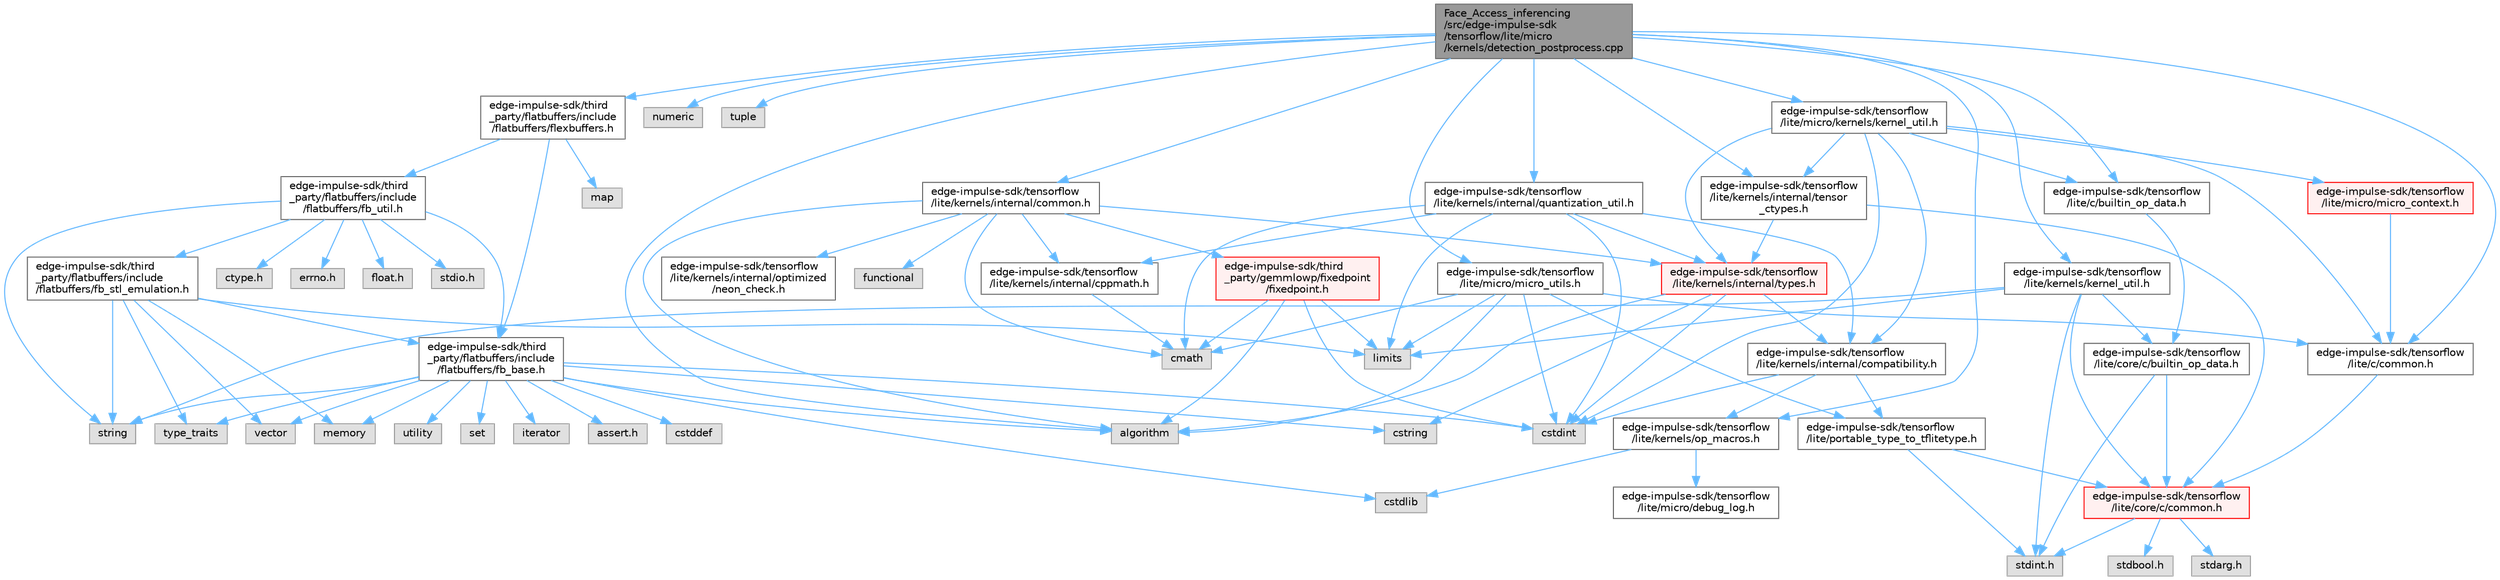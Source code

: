 digraph "Face_Access_inferencing/src/edge-impulse-sdk/tensorflow/lite/micro/kernels/detection_postprocess.cpp"
{
 // LATEX_PDF_SIZE
  bgcolor="transparent";
  edge [fontname=Helvetica,fontsize=10,labelfontname=Helvetica,labelfontsize=10];
  node [fontname=Helvetica,fontsize=10,shape=box,height=0.2,width=0.4];
  Node1 [id="Node000001",label="Face_Access_inferencing\l/src/edge-impulse-sdk\l/tensorflow/lite/micro\l/kernels/detection_postprocess.cpp",height=0.2,width=0.4,color="gray40", fillcolor="grey60", style="filled", fontcolor="black",tooltip=" "];
  Node1 -> Node2 [id="edge100_Node000001_Node000002",color="steelblue1",style="solid",tooltip=" "];
  Node2 [id="Node000002",label="algorithm",height=0.2,width=0.4,color="grey60", fillcolor="#E0E0E0", style="filled",tooltip=" "];
  Node1 -> Node3 [id="edge101_Node000001_Node000003",color="steelblue1",style="solid",tooltip=" "];
  Node3 [id="Node000003",label="numeric",height=0.2,width=0.4,color="grey60", fillcolor="#E0E0E0", style="filled",tooltip=" "];
  Node1 -> Node4 [id="edge102_Node000001_Node000004",color="steelblue1",style="solid",tooltip=" "];
  Node4 [id="Node000004",label="tuple",height=0.2,width=0.4,color="grey60", fillcolor="#E0E0E0", style="filled",tooltip=" "];
  Node1 -> Node5 [id="edge103_Node000001_Node000005",color="steelblue1",style="solid",tooltip=" "];
  Node5 [id="Node000005",label="edge-impulse-sdk/third\l_party/flatbuffers/include\l/flatbuffers/flexbuffers.h",height=0.2,width=0.4,color="grey40", fillcolor="white", style="filled",URL="$_face___access__inferencing_2src_2edge-impulse-sdk_2third__party_2flatbuffers_2include_2flatbuffers_2flexbuffers_8h.html",tooltip=" "];
  Node5 -> Node6 [id="edge104_Node000005_Node000006",color="steelblue1",style="solid",tooltip=" "];
  Node6 [id="Node000006",label="map",height=0.2,width=0.4,color="grey60", fillcolor="#E0E0E0", style="filled",tooltip=" "];
  Node5 -> Node7 [id="edge105_Node000005_Node000007",color="steelblue1",style="solid",tooltip=" "];
  Node7 [id="Node000007",label="edge-impulse-sdk/third\l_party/flatbuffers/include\l/flatbuffers/fb_base.h",height=0.2,width=0.4,color="grey40", fillcolor="white", style="filled",URL="$fb__base_8h.html",tooltip=" "];
  Node7 -> Node8 [id="edge106_Node000007_Node000008",color="steelblue1",style="solid",tooltip=" "];
  Node8 [id="Node000008",label="assert.h",height=0.2,width=0.4,color="grey60", fillcolor="#E0E0E0", style="filled",tooltip=" "];
  Node7 -> Node9 [id="edge107_Node000007_Node000009",color="steelblue1",style="solid",tooltip=" "];
  Node9 [id="Node000009",label="cstdint",height=0.2,width=0.4,color="grey60", fillcolor="#E0E0E0", style="filled",tooltip=" "];
  Node7 -> Node10 [id="edge108_Node000007_Node000010",color="steelblue1",style="solid",tooltip=" "];
  Node10 [id="Node000010",label="cstddef",height=0.2,width=0.4,color="grey60", fillcolor="#E0E0E0", style="filled",tooltip=" "];
  Node7 -> Node11 [id="edge109_Node000007_Node000011",color="steelblue1",style="solid",tooltip=" "];
  Node11 [id="Node000011",label="cstdlib",height=0.2,width=0.4,color="grey60", fillcolor="#E0E0E0", style="filled",tooltip=" "];
  Node7 -> Node12 [id="edge110_Node000007_Node000012",color="steelblue1",style="solid",tooltip=" "];
  Node12 [id="Node000012",label="cstring",height=0.2,width=0.4,color="grey60", fillcolor="#E0E0E0", style="filled",tooltip=" "];
  Node7 -> Node13 [id="edge111_Node000007_Node000013",color="steelblue1",style="solid",tooltip=" "];
  Node13 [id="Node000013",label="utility",height=0.2,width=0.4,color="grey60", fillcolor="#E0E0E0", style="filled",tooltip=" "];
  Node7 -> Node14 [id="edge112_Node000007_Node000014",color="steelblue1",style="solid",tooltip=" "];
  Node14 [id="Node000014",label="string",height=0.2,width=0.4,color="grey60", fillcolor="#E0E0E0", style="filled",tooltip=" "];
  Node7 -> Node15 [id="edge113_Node000007_Node000015",color="steelblue1",style="solid",tooltip=" "];
  Node15 [id="Node000015",label="type_traits",height=0.2,width=0.4,color="grey60", fillcolor="#E0E0E0", style="filled",tooltip=" "];
  Node7 -> Node16 [id="edge114_Node000007_Node000016",color="steelblue1",style="solid",tooltip=" "];
  Node16 [id="Node000016",label="vector",height=0.2,width=0.4,color="grey60", fillcolor="#E0E0E0", style="filled",tooltip=" "];
  Node7 -> Node17 [id="edge115_Node000007_Node000017",color="steelblue1",style="solid",tooltip=" "];
  Node17 [id="Node000017",label="set",height=0.2,width=0.4,color="grey60", fillcolor="#E0E0E0", style="filled",tooltip=" "];
  Node7 -> Node2 [id="edge116_Node000007_Node000002",color="steelblue1",style="solid",tooltip=" "];
  Node7 -> Node18 [id="edge117_Node000007_Node000018",color="steelblue1",style="solid",tooltip=" "];
  Node18 [id="Node000018",label="iterator",height=0.2,width=0.4,color="grey60", fillcolor="#E0E0E0", style="filled",tooltip=" "];
  Node7 -> Node19 [id="edge118_Node000007_Node000019",color="steelblue1",style="solid",tooltip=" "];
  Node19 [id="Node000019",label="memory",height=0.2,width=0.4,color="grey60", fillcolor="#E0E0E0", style="filled",tooltip=" "];
  Node5 -> Node20 [id="edge119_Node000005_Node000020",color="steelblue1",style="solid",tooltip=" "];
  Node20 [id="Node000020",label="edge-impulse-sdk/third\l_party/flatbuffers/include\l/flatbuffers/fb_util.h",height=0.2,width=0.4,color="grey40", fillcolor="white", style="filled",URL="$fb__util_8h.html",tooltip=" "];
  Node20 -> Node21 [id="edge120_Node000020_Node000021",color="steelblue1",style="solid",tooltip=" "];
  Node21 [id="Node000021",label="ctype.h",height=0.2,width=0.4,color="grey60", fillcolor="#E0E0E0", style="filled",tooltip=" "];
  Node20 -> Node22 [id="edge121_Node000020_Node000022",color="steelblue1",style="solid",tooltip=" "];
  Node22 [id="Node000022",label="errno.h",height=0.2,width=0.4,color="grey60", fillcolor="#E0E0E0", style="filled",tooltip=" "];
  Node20 -> Node7 [id="edge122_Node000020_Node000007",color="steelblue1",style="solid",tooltip=" "];
  Node20 -> Node23 [id="edge123_Node000020_Node000023",color="steelblue1",style="solid",tooltip=" "];
  Node23 [id="Node000023",label="edge-impulse-sdk/third\l_party/flatbuffers/include\l/flatbuffers/fb_stl_emulation.h",height=0.2,width=0.4,color="grey40", fillcolor="white", style="filled",URL="$fb__stl__emulation_8h.html",tooltip=" "];
  Node23 -> Node7 [id="edge124_Node000023_Node000007",color="steelblue1",style="solid",tooltip=" "];
  Node23 -> Node14 [id="edge125_Node000023_Node000014",color="steelblue1",style="solid",tooltip=" "];
  Node23 -> Node15 [id="edge126_Node000023_Node000015",color="steelblue1",style="solid",tooltip=" "];
  Node23 -> Node16 [id="edge127_Node000023_Node000016",color="steelblue1",style="solid",tooltip=" "];
  Node23 -> Node19 [id="edge128_Node000023_Node000019",color="steelblue1",style="solid",tooltip=" "];
  Node23 -> Node24 [id="edge129_Node000023_Node000024",color="steelblue1",style="solid",tooltip=" "];
  Node24 [id="Node000024",label="limits",height=0.2,width=0.4,color="grey60", fillcolor="#E0E0E0", style="filled",tooltip=" "];
  Node20 -> Node25 [id="edge130_Node000020_Node000025",color="steelblue1",style="solid",tooltip=" "];
  Node25 [id="Node000025",label="float.h",height=0.2,width=0.4,color="grey60", fillcolor="#E0E0E0", style="filled",tooltip=" "];
  Node20 -> Node26 [id="edge131_Node000020_Node000026",color="steelblue1",style="solid",tooltip=" "];
  Node26 [id="Node000026",label="stdio.h",height=0.2,width=0.4,color="grey60", fillcolor="#E0E0E0", style="filled",tooltip=" "];
  Node20 -> Node14 [id="edge132_Node000020_Node000014",color="steelblue1",style="solid",tooltip=" "];
  Node1 -> Node27 [id="edge133_Node000001_Node000027",color="steelblue1",style="solid",tooltip=" "];
  Node27 [id="Node000027",label="edge-impulse-sdk/tensorflow\l/lite/c/builtin_op_data.h",height=0.2,width=0.4,color="grey40", fillcolor="white", style="filled",URL="$_face___access__inferencing_2src_2edge-impulse-sdk_2tensorflow_2lite_2c_2builtin__op__data_8h.html",tooltip=" "];
  Node27 -> Node28 [id="edge134_Node000027_Node000028",color="steelblue1",style="solid",tooltip=" "];
  Node28 [id="Node000028",label="edge-impulse-sdk/tensorflow\l/lite/core/c/builtin_op_data.h",height=0.2,width=0.4,color="grey40", fillcolor="white", style="filled",URL="$_face___access__inferencing_2src_2edge-impulse-sdk_2tensorflow_2lite_2core_2c_2builtin__op__data_8h.html",tooltip=" "];
  Node28 -> Node29 [id="edge135_Node000028_Node000029",color="steelblue1",style="solid",tooltip=" "];
  Node29 [id="Node000029",label="stdint.h",height=0.2,width=0.4,color="grey60", fillcolor="#E0E0E0", style="filled",tooltip=" "];
  Node28 -> Node30 [id="edge136_Node000028_Node000030",color="steelblue1",style="solid",tooltip=" "];
  Node30 [id="Node000030",label="edge-impulse-sdk/tensorflow\l/lite/core/c/common.h",height=0.2,width=0.4,color="red", fillcolor="#FFF0F0", style="filled",URL="$_face___access__inferencing_2src_2edge-impulse-sdk_2tensorflow_2lite_2core_2c_2common_8h.html",tooltip=" "];
  Node30 -> Node31 [id="edge137_Node000030_Node000031",color="steelblue1",style="solid",tooltip=" "];
  Node31 [id="Node000031",label="stdarg.h",height=0.2,width=0.4,color="grey60", fillcolor="#E0E0E0", style="filled",tooltip=" "];
  Node30 -> Node32 [id="edge138_Node000030_Node000032",color="steelblue1",style="solid",tooltip=" "];
  Node32 [id="Node000032",label="stdbool.h",height=0.2,width=0.4,color="grey60", fillcolor="#E0E0E0", style="filled",tooltip=" "];
  Node30 -> Node29 [id="edge139_Node000030_Node000029",color="steelblue1",style="solid",tooltip=" "];
  Node1 -> Node35 [id="edge140_Node000001_Node000035",color="steelblue1",style="solid",tooltip=" "];
  Node35 [id="Node000035",label="edge-impulse-sdk/tensorflow\l/lite/c/common.h",height=0.2,width=0.4,color="grey40", fillcolor="white", style="filled",URL="$_face___access__inferencing_2src_2edge-impulse-sdk_2tensorflow_2lite_2c_2common_8h.html",tooltip=" "];
  Node35 -> Node30 [id="edge141_Node000035_Node000030",color="steelblue1",style="solid",tooltip=" "];
  Node1 -> Node36 [id="edge142_Node000001_Node000036",color="steelblue1",style="solid",tooltip=" "];
  Node36 [id="Node000036",label="edge-impulse-sdk/tensorflow\l/lite/kernels/internal/common.h",height=0.2,width=0.4,color="grey40", fillcolor="white", style="filled",URL="$_face___access__inferencing_2src_2edge-impulse-sdk_2tensorflow_2lite_2kernels_2internal_2common_8h.html",tooltip=" "];
  Node36 -> Node2 [id="edge143_Node000036_Node000002",color="steelblue1",style="solid",tooltip=" "];
  Node36 -> Node37 [id="edge144_Node000036_Node000037",color="steelblue1",style="solid",tooltip=" "];
  Node37 [id="Node000037",label="cmath",height=0.2,width=0.4,color="grey60", fillcolor="#E0E0E0", style="filled",tooltip=" "];
  Node36 -> Node38 [id="edge145_Node000036_Node000038",color="steelblue1",style="solid",tooltip=" "];
  Node38 [id="Node000038",label="functional",height=0.2,width=0.4,color="grey60", fillcolor="#E0E0E0", style="filled",tooltip=" "];
  Node36 -> Node39 [id="edge146_Node000036_Node000039",color="steelblue1",style="solid",tooltip=" "];
  Node39 [id="Node000039",label="edge-impulse-sdk/third\l_party/gemmlowp/fixedpoint\l/fixedpoint.h",height=0.2,width=0.4,color="red", fillcolor="#FFF0F0", style="filled",URL="$_face___access__inferencing_2src_2edge-impulse-sdk_2third__party_2gemmlowp_2fixedpoint_2fixedpoint_8h.html",tooltip=" "];
  Node39 -> Node2 [id="edge147_Node000039_Node000002",color="steelblue1",style="solid",tooltip=" "];
  Node39 -> Node37 [id="edge148_Node000039_Node000037",color="steelblue1",style="solid",tooltip=" "];
  Node39 -> Node9 [id="edge149_Node000039_Node000009",color="steelblue1",style="solid",tooltip=" "];
  Node39 -> Node24 [id="edge150_Node000039_Node000024",color="steelblue1",style="solid",tooltip=" "];
  Node36 -> Node42 [id="edge151_Node000036_Node000042",color="steelblue1",style="solid",tooltip=" "];
  Node42 [id="Node000042",label="edge-impulse-sdk/tensorflow\l/lite/kernels/internal/cppmath.h",height=0.2,width=0.4,color="grey40", fillcolor="white", style="filled",URL="$_face___access__inferencing_2src_2edge-impulse-sdk_2tensorflow_2lite_2kernels_2internal_2cppmath_8h.html",tooltip=" "];
  Node42 -> Node37 [id="edge152_Node000042_Node000037",color="steelblue1",style="solid",tooltip=" "];
  Node36 -> Node43 [id="edge153_Node000036_Node000043",color="steelblue1",style="solid",tooltip=" "];
  Node43 [id="Node000043",label="edge-impulse-sdk/tensorflow\l/lite/kernels/internal/optimized\l/neon_check.h",height=0.2,width=0.4,color="grey40", fillcolor="white", style="filled",URL="$_face___access__inferencing_2src_2edge-impulse-sdk_2tensorflow_2lite_2kernels_2internal_2optimized_2neon__check_8h.html",tooltip=" "];
  Node36 -> Node44 [id="edge154_Node000036_Node000044",color="steelblue1",style="solid",tooltip=" "];
  Node44 [id="Node000044",label="edge-impulse-sdk/tensorflow\l/lite/kernels/internal/types.h",height=0.2,width=0.4,color="red", fillcolor="#FFF0F0", style="filled",URL="$_face___access__inferencing_2src_2edge-impulse-sdk_2tensorflow_2lite_2kernels_2internal_2types_8h.html",tooltip=" "];
  Node44 -> Node2 [id="edge155_Node000044_Node000002",color="steelblue1",style="solid",tooltip=" "];
  Node44 -> Node9 [id="edge156_Node000044_Node000009",color="steelblue1",style="solid",tooltip=" "];
  Node44 -> Node12 [id="edge157_Node000044_Node000012",color="steelblue1",style="solid",tooltip=" "];
  Node44 -> Node46 [id="edge158_Node000044_Node000046",color="steelblue1",style="solid",tooltip=" "];
  Node46 [id="Node000046",label="edge-impulse-sdk/tensorflow\l/lite/kernels/internal/compatibility.h",height=0.2,width=0.4,color="grey40", fillcolor="white", style="filled",URL="$_face___access__inferencing_2src_2edge-impulse-sdk_2tensorflow_2lite_2kernels_2internal_2compatibility_8h.html",tooltip=" "];
  Node46 -> Node9 [id="edge159_Node000046_Node000009",color="steelblue1",style="solid",tooltip=" "];
  Node46 -> Node47 [id="edge160_Node000046_Node000047",color="steelblue1",style="solid",tooltip=" "];
  Node47 [id="Node000047",label="edge-impulse-sdk/tensorflow\l/lite/portable_type_to_tflitetype.h",height=0.2,width=0.4,color="grey40", fillcolor="white", style="filled",URL="$_face___access__inferencing_2src_2edge-impulse-sdk_2tensorflow_2lite_2portable__type__to__tflitetype_8h.html",tooltip=" "];
  Node47 -> Node29 [id="edge161_Node000047_Node000029",color="steelblue1",style="solid",tooltip=" "];
  Node47 -> Node30 [id="edge162_Node000047_Node000030",color="steelblue1",style="solid",tooltip=" "];
  Node46 -> Node48 [id="edge163_Node000046_Node000048",color="steelblue1",style="solid",tooltip=" "];
  Node48 [id="Node000048",label="edge-impulse-sdk/tensorflow\l/lite/kernels/op_macros.h",height=0.2,width=0.4,color="grey40", fillcolor="white", style="filled",URL="$_face___access__inferencing_2src_2edge-impulse-sdk_2tensorflow_2lite_2kernels_2op__macros_8h.html",tooltip=" "];
  Node48 -> Node49 [id="edge164_Node000048_Node000049",color="steelblue1",style="solid",tooltip=" "];
  Node49 [id="Node000049",label="edge-impulse-sdk/tensorflow\l/lite/micro/debug_log.h",height=0.2,width=0.4,color="grey40", fillcolor="white", style="filled",URL="$_face___access__inferencing_2src_2edge-impulse-sdk_2tensorflow_2lite_2micro_2debug__log_8h.html",tooltip=" "];
  Node48 -> Node11 [id="edge165_Node000048_Node000011",color="steelblue1",style="solid",tooltip=" "];
  Node1 -> Node51 [id="edge166_Node000001_Node000051",color="steelblue1",style="solid",tooltip=" "];
  Node51 [id="Node000051",label="edge-impulse-sdk/tensorflow\l/lite/kernels/internal/quantization_util.h",height=0.2,width=0.4,color="grey40", fillcolor="white", style="filled",URL="$_face___access__inferencing_2src_2edge-impulse-sdk_2tensorflow_2lite_2kernels_2internal_2quantization__util_8h.html",tooltip=" "];
  Node51 -> Node37 [id="edge167_Node000051_Node000037",color="steelblue1",style="solid",tooltip=" "];
  Node51 -> Node9 [id="edge168_Node000051_Node000009",color="steelblue1",style="solid",tooltip=" "];
  Node51 -> Node24 [id="edge169_Node000051_Node000024",color="steelblue1",style="solid",tooltip=" "];
  Node51 -> Node46 [id="edge170_Node000051_Node000046",color="steelblue1",style="solid",tooltip=" "];
  Node51 -> Node42 [id="edge171_Node000051_Node000042",color="steelblue1",style="solid",tooltip=" "];
  Node51 -> Node44 [id="edge172_Node000051_Node000044",color="steelblue1",style="solid",tooltip=" "];
  Node1 -> Node52 [id="edge173_Node000001_Node000052",color="steelblue1",style="solid",tooltip=" "];
  Node52 [id="Node000052",label="edge-impulse-sdk/tensorflow\l/lite/kernels/internal/tensor\l_ctypes.h",height=0.2,width=0.4,color="grey40", fillcolor="white", style="filled",URL="$_face___access__inferencing_2src_2edge-impulse-sdk_2tensorflow_2lite_2kernels_2internal_2tensor__ctypes_8h.html",tooltip=" "];
  Node52 -> Node30 [id="edge174_Node000052_Node000030",color="steelblue1",style="solid",tooltip=" "];
  Node52 -> Node44 [id="edge175_Node000052_Node000044",color="steelblue1",style="solid",tooltip=" "];
  Node1 -> Node53 [id="edge176_Node000001_Node000053",color="steelblue1",style="solid",tooltip=" "];
  Node53 [id="Node000053",label="edge-impulse-sdk/tensorflow\l/lite/kernels/kernel_util.h",height=0.2,width=0.4,color="grey40", fillcolor="white", style="filled",URL="$_face___access__inferencing_2src_2edge-impulse-sdk_2tensorflow_2lite_2kernels_2kernel__util_8h.html",tooltip=" "];
  Node53 -> Node29 [id="edge177_Node000053_Node000029",color="steelblue1",style="solid",tooltip=" "];
  Node53 -> Node24 [id="edge178_Node000053_Node000024",color="steelblue1",style="solid",tooltip=" "];
  Node53 -> Node14 [id="edge179_Node000053_Node000014",color="steelblue1",style="solid",tooltip=" "];
  Node53 -> Node28 [id="edge180_Node000053_Node000028",color="steelblue1",style="solid",tooltip=" "];
  Node53 -> Node30 [id="edge181_Node000053_Node000030",color="steelblue1",style="solid",tooltip=" "];
  Node1 -> Node48 [id="edge182_Node000001_Node000048",color="steelblue1",style="solid",tooltip=" "];
  Node1 -> Node54 [id="edge183_Node000001_Node000054",color="steelblue1",style="solid",tooltip=" "];
  Node54 [id="Node000054",label="edge-impulse-sdk/tensorflow\l/lite/micro/kernels/kernel_util.h",height=0.2,width=0.4,color="grey40", fillcolor="white", style="filled",URL="$_face___access__inferencing_2src_2edge-impulse-sdk_2tensorflow_2lite_2micro_2kernels_2kernel__util_8h.html",tooltip=" "];
  Node54 -> Node9 [id="edge184_Node000054_Node000009",color="steelblue1",style="solid",tooltip=" "];
  Node54 -> Node27 [id="edge185_Node000054_Node000027",color="steelblue1",style="solid",tooltip=" "];
  Node54 -> Node35 [id="edge186_Node000054_Node000035",color="steelblue1",style="solid",tooltip=" "];
  Node54 -> Node46 [id="edge187_Node000054_Node000046",color="steelblue1",style="solid",tooltip=" "];
  Node54 -> Node52 [id="edge188_Node000054_Node000052",color="steelblue1",style="solid",tooltip=" "];
  Node54 -> Node44 [id="edge189_Node000054_Node000044",color="steelblue1",style="solid",tooltip=" "];
  Node54 -> Node55 [id="edge190_Node000054_Node000055",color="steelblue1",style="solid",tooltip=" "];
  Node55 [id="Node000055",label="edge-impulse-sdk/tensorflow\l/lite/micro/micro_context.h",height=0.2,width=0.4,color="red", fillcolor="#FFF0F0", style="filled",URL="$_face___access__inferencing_2src_2edge-impulse-sdk_2tensorflow_2lite_2micro_2micro__context_8h.html",tooltip=" "];
  Node55 -> Node35 [id="edge191_Node000055_Node000035",color="steelblue1",style="solid",tooltip=" "];
  Node1 -> Node85 [id="edge192_Node000001_Node000085",color="steelblue1",style="solid",tooltip=" "];
  Node85 [id="Node000085",label="edge-impulse-sdk/tensorflow\l/lite/micro/micro_utils.h",height=0.2,width=0.4,color="grey40", fillcolor="white", style="filled",URL="$_face___access__inferencing_2src_2edge-impulse-sdk_2tensorflow_2lite_2micro_2micro__utils_8h.html",tooltip=" "];
  Node85 -> Node2 [id="edge193_Node000085_Node000002",color="steelblue1",style="solid",tooltip=" "];
  Node85 -> Node37 [id="edge194_Node000085_Node000037",color="steelblue1",style="solid",tooltip=" "];
  Node85 -> Node9 [id="edge195_Node000085_Node000009",color="steelblue1",style="solid",tooltip=" "];
  Node85 -> Node47 [id="edge196_Node000085_Node000047",color="steelblue1",style="solid",tooltip=" "];
  Node85 -> Node24 [id="edge197_Node000085_Node000024",color="steelblue1",style="solid",tooltip=" "];
  Node85 -> Node35 [id="edge198_Node000085_Node000035",color="steelblue1",style="solid",tooltip=" "];
}
